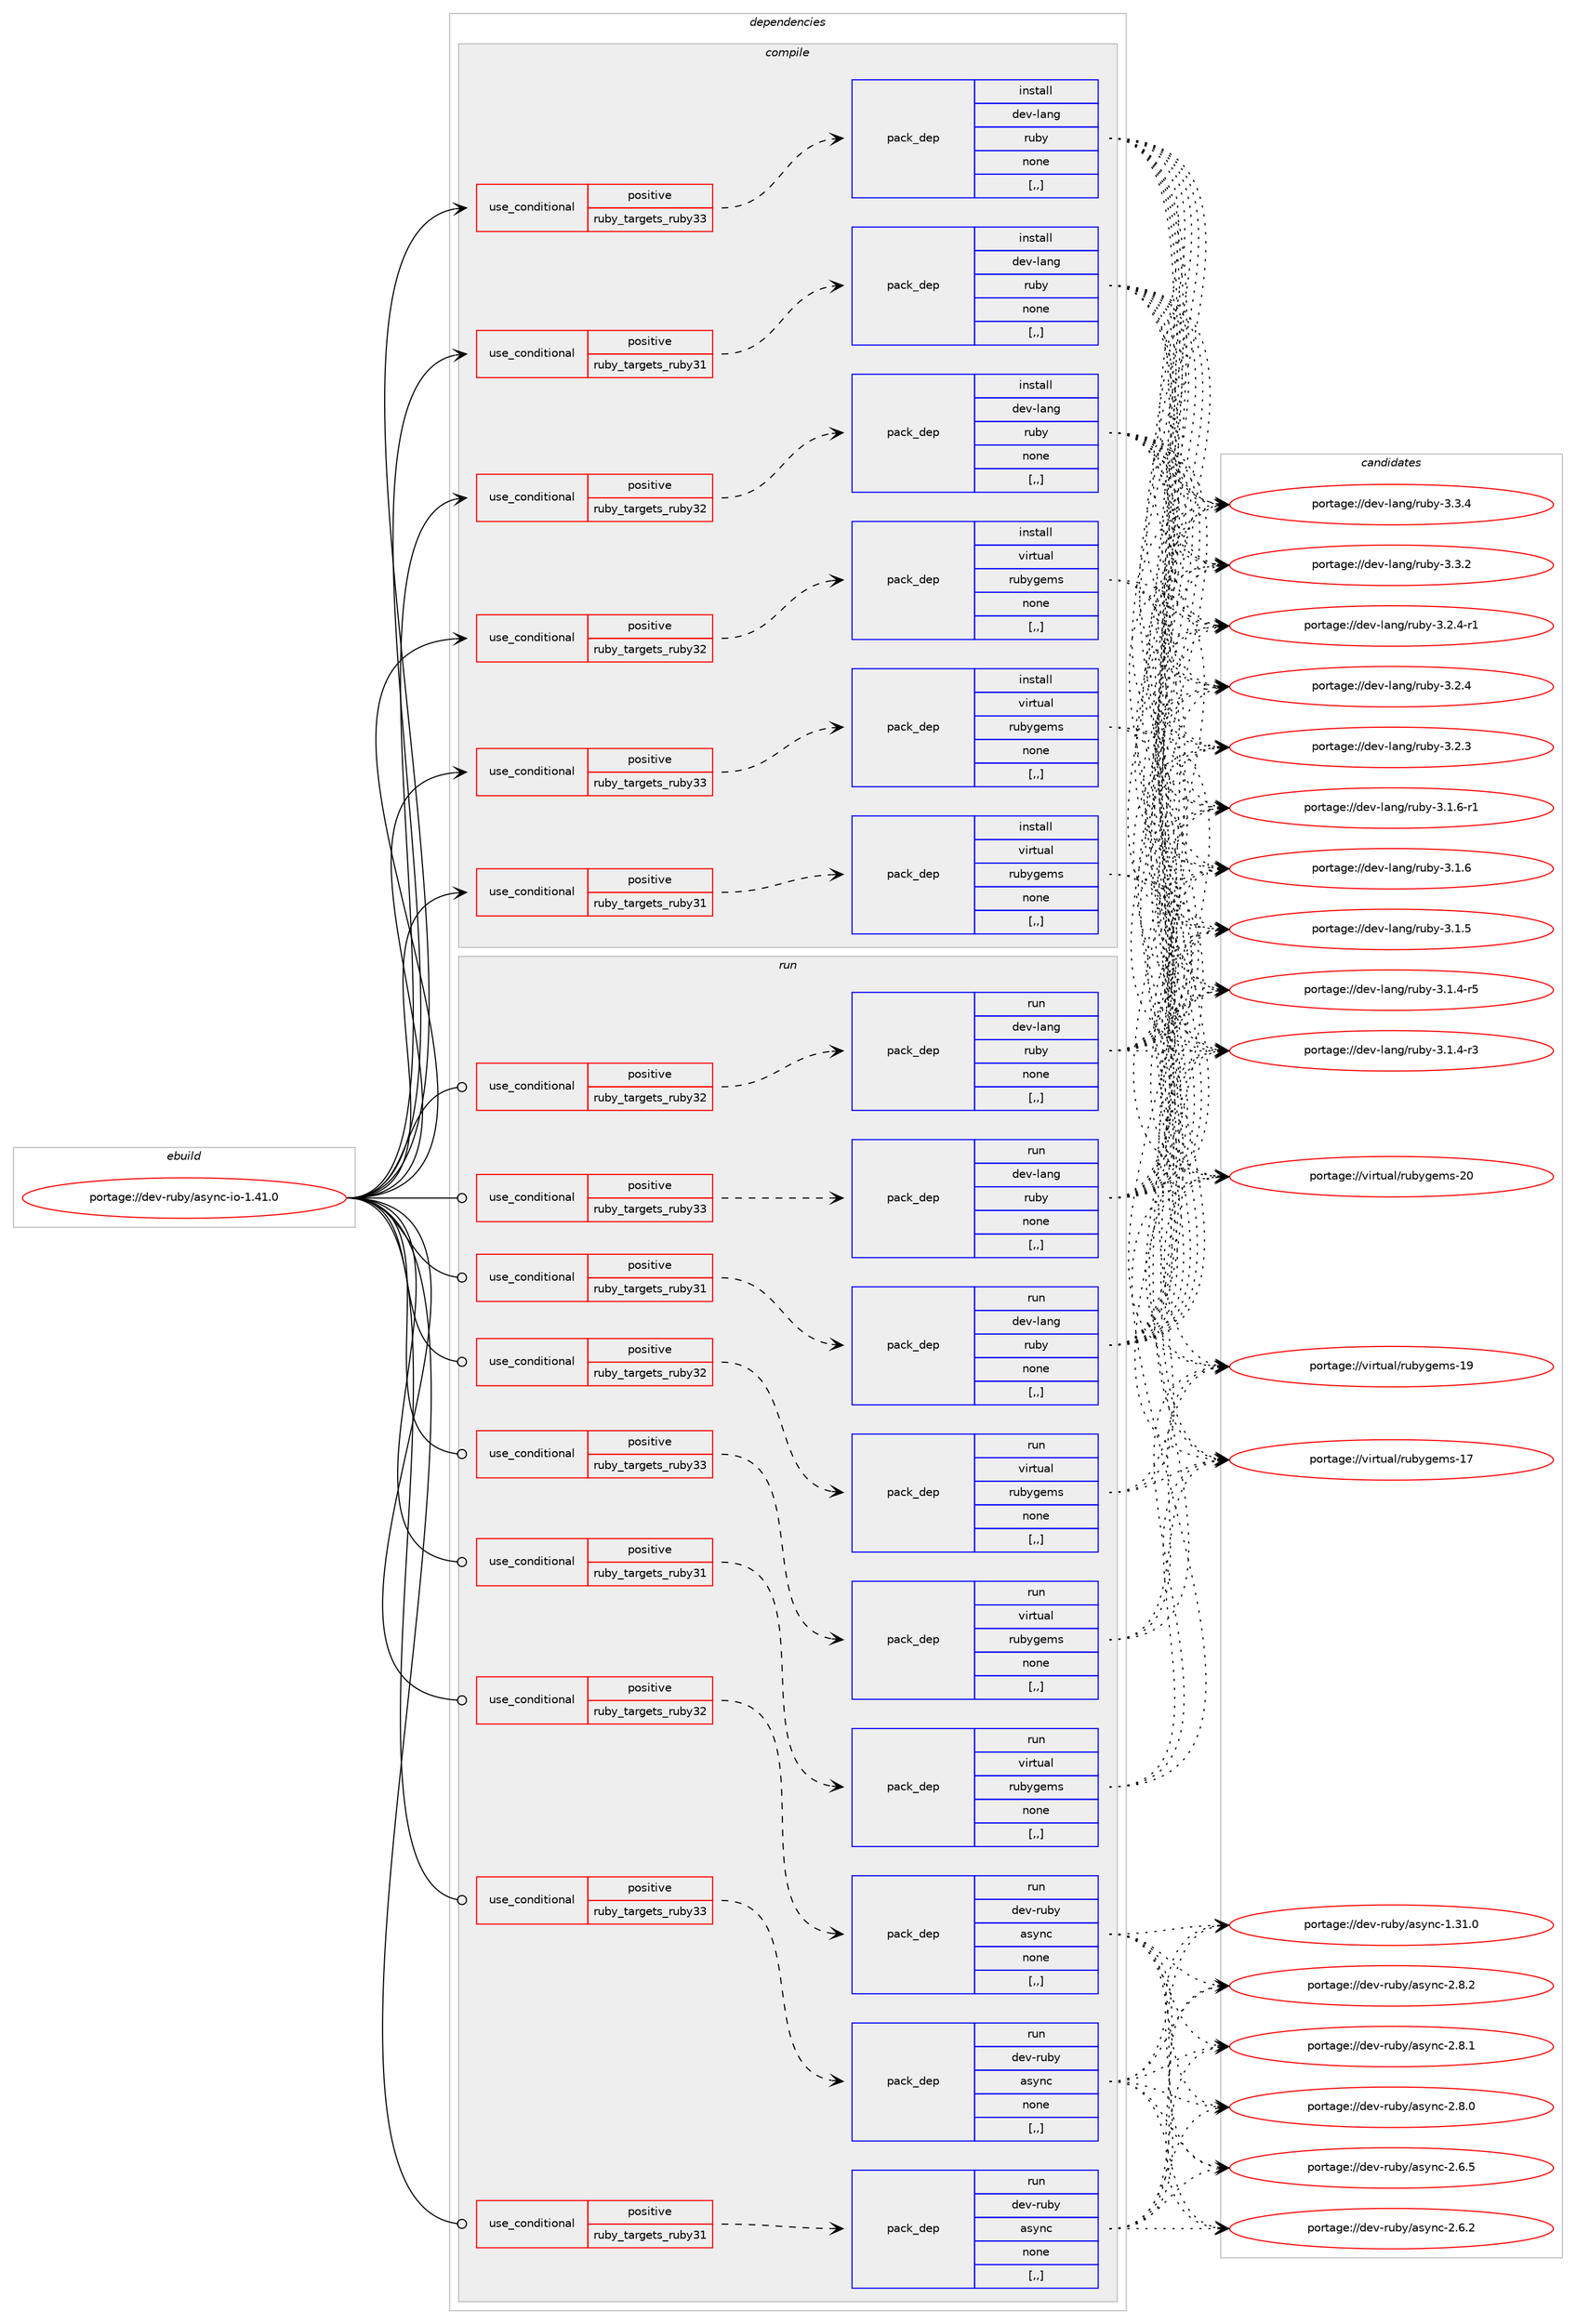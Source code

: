 digraph prolog {

# *************
# Graph options
# *************

newrank=true;
concentrate=true;
compound=true;
graph [rankdir=LR,fontname=Helvetica,fontsize=10,ranksep=1.5];#, ranksep=2.5, nodesep=0.2];
edge  [arrowhead=vee];
node  [fontname=Helvetica,fontsize=10];

# **********
# The ebuild
# **********

subgraph cluster_leftcol {
color=gray;
label=<<i>ebuild</i>>;
id [label="portage://dev-ruby/async-io-1.41.0", color=red, width=4, href="../dev-ruby/async-io-1.41.0.svg"];
}

# ****************
# The dependencies
# ****************

subgraph cluster_midcol {
color=gray;
label=<<i>dependencies</i>>;
subgraph cluster_compile {
fillcolor="#eeeeee";
style=filled;
label=<<i>compile</i>>;
subgraph cond44501 {
dependency176686 [label=<<TABLE BORDER="0" CELLBORDER="1" CELLSPACING="0" CELLPADDING="4"><TR><TD ROWSPAN="3" CELLPADDING="10">use_conditional</TD></TR><TR><TD>positive</TD></TR><TR><TD>ruby_targets_ruby31</TD></TR></TABLE>>, shape=none, color=red];
subgraph pack130894 {
dependency176687 [label=<<TABLE BORDER="0" CELLBORDER="1" CELLSPACING="0" CELLPADDING="4" WIDTH="220"><TR><TD ROWSPAN="6" CELLPADDING="30">pack_dep</TD></TR><TR><TD WIDTH="110">install</TD></TR><TR><TD>dev-lang</TD></TR><TR><TD>ruby</TD></TR><TR><TD>none</TD></TR><TR><TD>[,,]</TD></TR></TABLE>>, shape=none, color=blue];
}
dependency176686:e -> dependency176687:w [weight=20,style="dashed",arrowhead="vee"];
}
id:e -> dependency176686:w [weight=20,style="solid",arrowhead="vee"];
subgraph cond44502 {
dependency176688 [label=<<TABLE BORDER="0" CELLBORDER="1" CELLSPACING="0" CELLPADDING="4"><TR><TD ROWSPAN="3" CELLPADDING="10">use_conditional</TD></TR><TR><TD>positive</TD></TR><TR><TD>ruby_targets_ruby31</TD></TR></TABLE>>, shape=none, color=red];
subgraph pack130895 {
dependency176689 [label=<<TABLE BORDER="0" CELLBORDER="1" CELLSPACING="0" CELLPADDING="4" WIDTH="220"><TR><TD ROWSPAN="6" CELLPADDING="30">pack_dep</TD></TR><TR><TD WIDTH="110">install</TD></TR><TR><TD>virtual</TD></TR><TR><TD>rubygems</TD></TR><TR><TD>none</TD></TR><TR><TD>[,,]</TD></TR></TABLE>>, shape=none, color=blue];
}
dependency176688:e -> dependency176689:w [weight=20,style="dashed",arrowhead="vee"];
}
id:e -> dependency176688:w [weight=20,style="solid",arrowhead="vee"];
subgraph cond44503 {
dependency176690 [label=<<TABLE BORDER="0" CELLBORDER="1" CELLSPACING="0" CELLPADDING="4"><TR><TD ROWSPAN="3" CELLPADDING="10">use_conditional</TD></TR><TR><TD>positive</TD></TR><TR><TD>ruby_targets_ruby32</TD></TR></TABLE>>, shape=none, color=red];
subgraph pack130896 {
dependency176691 [label=<<TABLE BORDER="0" CELLBORDER="1" CELLSPACING="0" CELLPADDING="4" WIDTH="220"><TR><TD ROWSPAN="6" CELLPADDING="30">pack_dep</TD></TR><TR><TD WIDTH="110">install</TD></TR><TR><TD>dev-lang</TD></TR><TR><TD>ruby</TD></TR><TR><TD>none</TD></TR><TR><TD>[,,]</TD></TR></TABLE>>, shape=none, color=blue];
}
dependency176690:e -> dependency176691:w [weight=20,style="dashed",arrowhead="vee"];
}
id:e -> dependency176690:w [weight=20,style="solid",arrowhead="vee"];
subgraph cond44504 {
dependency176692 [label=<<TABLE BORDER="0" CELLBORDER="1" CELLSPACING="0" CELLPADDING="4"><TR><TD ROWSPAN="3" CELLPADDING="10">use_conditional</TD></TR><TR><TD>positive</TD></TR><TR><TD>ruby_targets_ruby32</TD></TR></TABLE>>, shape=none, color=red];
subgraph pack130897 {
dependency176693 [label=<<TABLE BORDER="0" CELLBORDER="1" CELLSPACING="0" CELLPADDING="4" WIDTH="220"><TR><TD ROWSPAN="6" CELLPADDING="30">pack_dep</TD></TR><TR><TD WIDTH="110">install</TD></TR><TR><TD>virtual</TD></TR><TR><TD>rubygems</TD></TR><TR><TD>none</TD></TR><TR><TD>[,,]</TD></TR></TABLE>>, shape=none, color=blue];
}
dependency176692:e -> dependency176693:w [weight=20,style="dashed",arrowhead="vee"];
}
id:e -> dependency176692:w [weight=20,style="solid",arrowhead="vee"];
subgraph cond44505 {
dependency176694 [label=<<TABLE BORDER="0" CELLBORDER="1" CELLSPACING="0" CELLPADDING="4"><TR><TD ROWSPAN="3" CELLPADDING="10">use_conditional</TD></TR><TR><TD>positive</TD></TR><TR><TD>ruby_targets_ruby33</TD></TR></TABLE>>, shape=none, color=red];
subgraph pack130898 {
dependency176695 [label=<<TABLE BORDER="0" CELLBORDER="1" CELLSPACING="0" CELLPADDING="4" WIDTH="220"><TR><TD ROWSPAN="6" CELLPADDING="30">pack_dep</TD></TR><TR><TD WIDTH="110">install</TD></TR><TR><TD>dev-lang</TD></TR><TR><TD>ruby</TD></TR><TR><TD>none</TD></TR><TR><TD>[,,]</TD></TR></TABLE>>, shape=none, color=blue];
}
dependency176694:e -> dependency176695:w [weight=20,style="dashed",arrowhead="vee"];
}
id:e -> dependency176694:w [weight=20,style="solid",arrowhead="vee"];
subgraph cond44506 {
dependency176696 [label=<<TABLE BORDER="0" CELLBORDER="1" CELLSPACING="0" CELLPADDING="4"><TR><TD ROWSPAN="3" CELLPADDING="10">use_conditional</TD></TR><TR><TD>positive</TD></TR><TR><TD>ruby_targets_ruby33</TD></TR></TABLE>>, shape=none, color=red];
subgraph pack130899 {
dependency176697 [label=<<TABLE BORDER="0" CELLBORDER="1" CELLSPACING="0" CELLPADDING="4" WIDTH="220"><TR><TD ROWSPAN="6" CELLPADDING="30">pack_dep</TD></TR><TR><TD WIDTH="110">install</TD></TR><TR><TD>virtual</TD></TR><TR><TD>rubygems</TD></TR><TR><TD>none</TD></TR><TR><TD>[,,]</TD></TR></TABLE>>, shape=none, color=blue];
}
dependency176696:e -> dependency176697:w [weight=20,style="dashed",arrowhead="vee"];
}
id:e -> dependency176696:w [weight=20,style="solid",arrowhead="vee"];
}
subgraph cluster_compileandrun {
fillcolor="#eeeeee";
style=filled;
label=<<i>compile and run</i>>;
}
subgraph cluster_run {
fillcolor="#eeeeee";
style=filled;
label=<<i>run</i>>;
subgraph cond44507 {
dependency176698 [label=<<TABLE BORDER="0" CELLBORDER="1" CELLSPACING="0" CELLPADDING="4"><TR><TD ROWSPAN="3" CELLPADDING="10">use_conditional</TD></TR><TR><TD>positive</TD></TR><TR><TD>ruby_targets_ruby31</TD></TR></TABLE>>, shape=none, color=red];
subgraph pack130900 {
dependency176699 [label=<<TABLE BORDER="0" CELLBORDER="1" CELLSPACING="0" CELLPADDING="4" WIDTH="220"><TR><TD ROWSPAN="6" CELLPADDING="30">pack_dep</TD></TR><TR><TD WIDTH="110">run</TD></TR><TR><TD>dev-lang</TD></TR><TR><TD>ruby</TD></TR><TR><TD>none</TD></TR><TR><TD>[,,]</TD></TR></TABLE>>, shape=none, color=blue];
}
dependency176698:e -> dependency176699:w [weight=20,style="dashed",arrowhead="vee"];
}
id:e -> dependency176698:w [weight=20,style="solid",arrowhead="odot"];
subgraph cond44508 {
dependency176700 [label=<<TABLE BORDER="0" CELLBORDER="1" CELLSPACING="0" CELLPADDING="4"><TR><TD ROWSPAN="3" CELLPADDING="10">use_conditional</TD></TR><TR><TD>positive</TD></TR><TR><TD>ruby_targets_ruby31</TD></TR></TABLE>>, shape=none, color=red];
subgraph pack130901 {
dependency176701 [label=<<TABLE BORDER="0" CELLBORDER="1" CELLSPACING="0" CELLPADDING="4" WIDTH="220"><TR><TD ROWSPAN="6" CELLPADDING="30">pack_dep</TD></TR><TR><TD WIDTH="110">run</TD></TR><TR><TD>dev-ruby</TD></TR><TR><TD>async</TD></TR><TR><TD>none</TD></TR><TR><TD>[,,]</TD></TR></TABLE>>, shape=none, color=blue];
}
dependency176700:e -> dependency176701:w [weight=20,style="dashed",arrowhead="vee"];
}
id:e -> dependency176700:w [weight=20,style="solid",arrowhead="odot"];
subgraph cond44509 {
dependency176702 [label=<<TABLE BORDER="0" CELLBORDER="1" CELLSPACING="0" CELLPADDING="4"><TR><TD ROWSPAN="3" CELLPADDING="10">use_conditional</TD></TR><TR><TD>positive</TD></TR><TR><TD>ruby_targets_ruby31</TD></TR></TABLE>>, shape=none, color=red];
subgraph pack130902 {
dependency176703 [label=<<TABLE BORDER="0" CELLBORDER="1" CELLSPACING="0" CELLPADDING="4" WIDTH="220"><TR><TD ROWSPAN="6" CELLPADDING="30">pack_dep</TD></TR><TR><TD WIDTH="110">run</TD></TR><TR><TD>virtual</TD></TR><TR><TD>rubygems</TD></TR><TR><TD>none</TD></TR><TR><TD>[,,]</TD></TR></TABLE>>, shape=none, color=blue];
}
dependency176702:e -> dependency176703:w [weight=20,style="dashed",arrowhead="vee"];
}
id:e -> dependency176702:w [weight=20,style="solid",arrowhead="odot"];
subgraph cond44510 {
dependency176704 [label=<<TABLE BORDER="0" CELLBORDER="1" CELLSPACING="0" CELLPADDING="4"><TR><TD ROWSPAN="3" CELLPADDING="10">use_conditional</TD></TR><TR><TD>positive</TD></TR><TR><TD>ruby_targets_ruby32</TD></TR></TABLE>>, shape=none, color=red];
subgraph pack130903 {
dependency176705 [label=<<TABLE BORDER="0" CELLBORDER="1" CELLSPACING="0" CELLPADDING="4" WIDTH="220"><TR><TD ROWSPAN="6" CELLPADDING="30">pack_dep</TD></TR><TR><TD WIDTH="110">run</TD></TR><TR><TD>dev-lang</TD></TR><TR><TD>ruby</TD></TR><TR><TD>none</TD></TR><TR><TD>[,,]</TD></TR></TABLE>>, shape=none, color=blue];
}
dependency176704:e -> dependency176705:w [weight=20,style="dashed",arrowhead="vee"];
}
id:e -> dependency176704:w [weight=20,style="solid",arrowhead="odot"];
subgraph cond44511 {
dependency176706 [label=<<TABLE BORDER="0" CELLBORDER="1" CELLSPACING="0" CELLPADDING="4"><TR><TD ROWSPAN="3" CELLPADDING="10">use_conditional</TD></TR><TR><TD>positive</TD></TR><TR><TD>ruby_targets_ruby32</TD></TR></TABLE>>, shape=none, color=red];
subgraph pack130904 {
dependency176707 [label=<<TABLE BORDER="0" CELLBORDER="1" CELLSPACING="0" CELLPADDING="4" WIDTH="220"><TR><TD ROWSPAN="6" CELLPADDING="30">pack_dep</TD></TR><TR><TD WIDTH="110">run</TD></TR><TR><TD>dev-ruby</TD></TR><TR><TD>async</TD></TR><TR><TD>none</TD></TR><TR><TD>[,,]</TD></TR></TABLE>>, shape=none, color=blue];
}
dependency176706:e -> dependency176707:w [weight=20,style="dashed",arrowhead="vee"];
}
id:e -> dependency176706:w [weight=20,style="solid",arrowhead="odot"];
subgraph cond44512 {
dependency176708 [label=<<TABLE BORDER="0" CELLBORDER="1" CELLSPACING="0" CELLPADDING="4"><TR><TD ROWSPAN="3" CELLPADDING="10">use_conditional</TD></TR><TR><TD>positive</TD></TR><TR><TD>ruby_targets_ruby32</TD></TR></TABLE>>, shape=none, color=red];
subgraph pack130905 {
dependency176709 [label=<<TABLE BORDER="0" CELLBORDER="1" CELLSPACING="0" CELLPADDING="4" WIDTH="220"><TR><TD ROWSPAN="6" CELLPADDING="30">pack_dep</TD></TR><TR><TD WIDTH="110">run</TD></TR><TR><TD>virtual</TD></TR><TR><TD>rubygems</TD></TR><TR><TD>none</TD></TR><TR><TD>[,,]</TD></TR></TABLE>>, shape=none, color=blue];
}
dependency176708:e -> dependency176709:w [weight=20,style="dashed",arrowhead="vee"];
}
id:e -> dependency176708:w [weight=20,style="solid",arrowhead="odot"];
subgraph cond44513 {
dependency176710 [label=<<TABLE BORDER="0" CELLBORDER="1" CELLSPACING="0" CELLPADDING="4"><TR><TD ROWSPAN="3" CELLPADDING="10">use_conditional</TD></TR><TR><TD>positive</TD></TR><TR><TD>ruby_targets_ruby33</TD></TR></TABLE>>, shape=none, color=red];
subgraph pack130906 {
dependency176711 [label=<<TABLE BORDER="0" CELLBORDER="1" CELLSPACING="0" CELLPADDING="4" WIDTH="220"><TR><TD ROWSPAN="6" CELLPADDING="30">pack_dep</TD></TR><TR><TD WIDTH="110">run</TD></TR><TR><TD>dev-lang</TD></TR><TR><TD>ruby</TD></TR><TR><TD>none</TD></TR><TR><TD>[,,]</TD></TR></TABLE>>, shape=none, color=blue];
}
dependency176710:e -> dependency176711:w [weight=20,style="dashed",arrowhead="vee"];
}
id:e -> dependency176710:w [weight=20,style="solid",arrowhead="odot"];
subgraph cond44514 {
dependency176712 [label=<<TABLE BORDER="0" CELLBORDER="1" CELLSPACING="0" CELLPADDING="4"><TR><TD ROWSPAN="3" CELLPADDING="10">use_conditional</TD></TR><TR><TD>positive</TD></TR><TR><TD>ruby_targets_ruby33</TD></TR></TABLE>>, shape=none, color=red];
subgraph pack130907 {
dependency176713 [label=<<TABLE BORDER="0" CELLBORDER="1" CELLSPACING="0" CELLPADDING="4" WIDTH="220"><TR><TD ROWSPAN="6" CELLPADDING="30">pack_dep</TD></TR><TR><TD WIDTH="110">run</TD></TR><TR><TD>dev-ruby</TD></TR><TR><TD>async</TD></TR><TR><TD>none</TD></TR><TR><TD>[,,]</TD></TR></TABLE>>, shape=none, color=blue];
}
dependency176712:e -> dependency176713:w [weight=20,style="dashed",arrowhead="vee"];
}
id:e -> dependency176712:w [weight=20,style="solid",arrowhead="odot"];
subgraph cond44515 {
dependency176714 [label=<<TABLE BORDER="0" CELLBORDER="1" CELLSPACING="0" CELLPADDING="4"><TR><TD ROWSPAN="3" CELLPADDING="10">use_conditional</TD></TR><TR><TD>positive</TD></TR><TR><TD>ruby_targets_ruby33</TD></TR></TABLE>>, shape=none, color=red];
subgraph pack130908 {
dependency176715 [label=<<TABLE BORDER="0" CELLBORDER="1" CELLSPACING="0" CELLPADDING="4" WIDTH="220"><TR><TD ROWSPAN="6" CELLPADDING="30">pack_dep</TD></TR><TR><TD WIDTH="110">run</TD></TR><TR><TD>virtual</TD></TR><TR><TD>rubygems</TD></TR><TR><TD>none</TD></TR><TR><TD>[,,]</TD></TR></TABLE>>, shape=none, color=blue];
}
dependency176714:e -> dependency176715:w [weight=20,style="dashed",arrowhead="vee"];
}
id:e -> dependency176714:w [weight=20,style="solid",arrowhead="odot"];
}
}

# **************
# The candidates
# **************

subgraph cluster_choices {
rank=same;
color=gray;
label=<<i>candidates</i>>;

subgraph choice130894 {
color=black;
nodesep=1;
choice10010111845108971101034711411798121455146514652 [label="portage://dev-lang/ruby-3.3.4", color=red, width=4,href="../dev-lang/ruby-3.3.4.svg"];
choice10010111845108971101034711411798121455146514650 [label="portage://dev-lang/ruby-3.3.2", color=red, width=4,href="../dev-lang/ruby-3.3.2.svg"];
choice100101118451089711010347114117981214551465046524511449 [label="portage://dev-lang/ruby-3.2.4-r1", color=red, width=4,href="../dev-lang/ruby-3.2.4-r1.svg"];
choice10010111845108971101034711411798121455146504652 [label="portage://dev-lang/ruby-3.2.4", color=red, width=4,href="../dev-lang/ruby-3.2.4.svg"];
choice10010111845108971101034711411798121455146504651 [label="portage://dev-lang/ruby-3.2.3", color=red, width=4,href="../dev-lang/ruby-3.2.3.svg"];
choice100101118451089711010347114117981214551464946544511449 [label="portage://dev-lang/ruby-3.1.6-r1", color=red, width=4,href="../dev-lang/ruby-3.1.6-r1.svg"];
choice10010111845108971101034711411798121455146494654 [label="portage://dev-lang/ruby-3.1.6", color=red, width=4,href="../dev-lang/ruby-3.1.6.svg"];
choice10010111845108971101034711411798121455146494653 [label="portage://dev-lang/ruby-3.1.5", color=red, width=4,href="../dev-lang/ruby-3.1.5.svg"];
choice100101118451089711010347114117981214551464946524511453 [label="portage://dev-lang/ruby-3.1.4-r5", color=red, width=4,href="../dev-lang/ruby-3.1.4-r5.svg"];
choice100101118451089711010347114117981214551464946524511451 [label="portage://dev-lang/ruby-3.1.4-r3", color=red, width=4,href="../dev-lang/ruby-3.1.4-r3.svg"];
dependency176687:e -> choice10010111845108971101034711411798121455146514652:w [style=dotted,weight="100"];
dependency176687:e -> choice10010111845108971101034711411798121455146514650:w [style=dotted,weight="100"];
dependency176687:e -> choice100101118451089711010347114117981214551465046524511449:w [style=dotted,weight="100"];
dependency176687:e -> choice10010111845108971101034711411798121455146504652:w [style=dotted,weight="100"];
dependency176687:e -> choice10010111845108971101034711411798121455146504651:w [style=dotted,weight="100"];
dependency176687:e -> choice100101118451089711010347114117981214551464946544511449:w [style=dotted,weight="100"];
dependency176687:e -> choice10010111845108971101034711411798121455146494654:w [style=dotted,weight="100"];
dependency176687:e -> choice10010111845108971101034711411798121455146494653:w [style=dotted,weight="100"];
dependency176687:e -> choice100101118451089711010347114117981214551464946524511453:w [style=dotted,weight="100"];
dependency176687:e -> choice100101118451089711010347114117981214551464946524511451:w [style=dotted,weight="100"];
}
subgraph choice130895 {
color=black;
nodesep=1;
choice118105114116117971084711411798121103101109115455048 [label="portage://virtual/rubygems-20", color=red, width=4,href="../virtual/rubygems-20.svg"];
choice118105114116117971084711411798121103101109115454957 [label="portage://virtual/rubygems-19", color=red, width=4,href="../virtual/rubygems-19.svg"];
choice118105114116117971084711411798121103101109115454955 [label="portage://virtual/rubygems-17", color=red, width=4,href="../virtual/rubygems-17.svg"];
dependency176689:e -> choice118105114116117971084711411798121103101109115455048:w [style=dotted,weight="100"];
dependency176689:e -> choice118105114116117971084711411798121103101109115454957:w [style=dotted,weight="100"];
dependency176689:e -> choice118105114116117971084711411798121103101109115454955:w [style=dotted,weight="100"];
}
subgraph choice130896 {
color=black;
nodesep=1;
choice10010111845108971101034711411798121455146514652 [label="portage://dev-lang/ruby-3.3.4", color=red, width=4,href="../dev-lang/ruby-3.3.4.svg"];
choice10010111845108971101034711411798121455146514650 [label="portage://dev-lang/ruby-3.3.2", color=red, width=4,href="../dev-lang/ruby-3.3.2.svg"];
choice100101118451089711010347114117981214551465046524511449 [label="portage://dev-lang/ruby-3.2.4-r1", color=red, width=4,href="../dev-lang/ruby-3.2.4-r1.svg"];
choice10010111845108971101034711411798121455146504652 [label="portage://dev-lang/ruby-3.2.4", color=red, width=4,href="../dev-lang/ruby-3.2.4.svg"];
choice10010111845108971101034711411798121455146504651 [label="portage://dev-lang/ruby-3.2.3", color=red, width=4,href="../dev-lang/ruby-3.2.3.svg"];
choice100101118451089711010347114117981214551464946544511449 [label="portage://dev-lang/ruby-3.1.6-r1", color=red, width=4,href="../dev-lang/ruby-3.1.6-r1.svg"];
choice10010111845108971101034711411798121455146494654 [label="portage://dev-lang/ruby-3.1.6", color=red, width=4,href="../dev-lang/ruby-3.1.6.svg"];
choice10010111845108971101034711411798121455146494653 [label="portage://dev-lang/ruby-3.1.5", color=red, width=4,href="../dev-lang/ruby-3.1.5.svg"];
choice100101118451089711010347114117981214551464946524511453 [label="portage://dev-lang/ruby-3.1.4-r5", color=red, width=4,href="../dev-lang/ruby-3.1.4-r5.svg"];
choice100101118451089711010347114117981214551464946524511451 [label="portage://dev-lang/ruby-3.1.4-r3", color=red, width=4,href="../dev-lang/ruby-3.1.4-r3.svg"];
dependency176691:e -> choice10010111845108971101034711411798121455146514652:w [style=dotted,weight="100"];
dependency176691:e -> choice10010111845108971101034711411798121455146514650:w [style=dotted,weight="100"];
dependency176691:e -> choice100101118451089711010347114117981214551465046524511449:w [style=dotted,weight="100"];
dependency176691:e -> choice10010111845108971101034711411798121455146504652:w [style=dotted,weight="100"];
dependency176691:e -> choice10010111845108971101034711411798121455146504651:w [style=dotted,weight="100"];
dependency176691:e -> choice100101118451089711010347114117981214551464946544511449:w [style=dotted,weight="100"];
dependency176691:e -> choice10010111845108971101034711411798121455146494654:w [style=dotted,weight="100"];
dependency176691:e -> choice10010111845108971101034711411798121455146494653:w [style=dotted,weight="100"];
dependency176691:e -> choice100101118451089711010347114117981214551464946524511453:w [style=dotted,weight="100"];
dependency176691:e -> choice100101118451089711010347114117981214551464946524511451:w [style=dotted,weight="100"];
}
subgraph choice130897 {
color=black;
nodesep=1;
choice118105114116117971084711411798121103101109115455048 [label="portage://virtual/rubygems-20", color=red, width=4,href="../virtual/rubygems-20.svg"];
choice118105114116117971084711411798121103101109115454957 [label="portage://virtual/rubygems-19", color=red, width=4,href="../virtual/rubygems-19.svg"];
choice118105114116117971084711411798121103101109115454955 [label="portage://virtual/rubygems-17", color=red, width=4,href="../virtual/rubygems-17.svg"];
dependency176693:e -> choice118105114116117971084711411798121103101109115455048:w [style=dotted,weight="100"];
dependency176693:e -> choice118105114116117971084711411798121103101109115454957:w [style=dotted,weight="100"];
dependency176693:e -> choice118105114116117971084711411798121103101109115454955:w [style=dotted,weight="100"];
}
subgraph choice130898 {
color=black;
nodesep=1;
choice10010111845108971101034711411798121455146514652 [label="portage://dev-lang/ruby-3.3.4", color=red, width=4,href="../dev-lang/ruby-3.3.4.svg"];
choice10010111845108971101034711411798121455146514650 [label="portage://dev-lang/ruby-3.3.2", color=red, width=4,href="../dev-lang/ruby-3.3.2.svg"];
choice100101118451089711010347114117981214551465046524511449 [label="portage://dev-lang/ruby-3.2.4-r1", color=red, width=4,href="../dev-lang/ruby-3.2.4-r1.svg"];
choice10010111845108971101034711411798121455146504652 [label="portage://dev-lang/ruby-3.2.4", color=red, width=4,href="../dev-lang/ruby-3.2.4.svg"];
choice10010111845108971101034711411798121455146504651 [label="portage://dev-lang/ruby-3.2.3", color=red, width=4,href="../dev-lang/ruby-3.2.3.svg"];
choice100101118451089711010347114117981214551464946544511449 [label="portage://dev-lang/ruby-3.1.6-r1", color=red, width=4,href="../dev-lang/ruby-3.1.6-r1.svg"];
choice10010111845108971101034711411798121455146494654 [label="portage://dev-lang/ruby-3.1.6", color=red, width=4,href="../dev-lang/ruby-3.1.6.svg"];
choice10010111845108971101034711411798121455146494653 [label="portage://dev-lang/ruby-3.1.5", color=red, width=4,href="../dev-lang/ruby-3.1.5.svg"];
choice100101118451089711010347114117981214551464946524511453 [label="portage://dev-lang/ruby-3.1.4-r5", color=red, width=4,href="../dev-lang/ruby-3.1.4-r5.svg"];
choice100101118451089711010347114117981214551464946524511451 [label="portage://dev-lang/ruby-3.1.4-r3", color=red, width=4,href="../dev-lang/ruby-3.1.4-r3.svg"];
dependency176695:e -> choice10010111845108971101034711411798121455146514652:w [style=dotted,weight="100"];
dependency176695:e -> choice10010111845108971101034711411798121455146514650:w [style=dotted,weight="100"];
dependency176695:e -> choice100101118451089711010347114117981214551465046524511449:w [style=dotted,weight="100"];
dependency176695:e -> choice10010111845108971101034711411798121455146504652:w [style=dotted,weight="100"];
dependency176695:e -> choice10010111845108971101034711411798121455146504651:w [style=dotted,weight="100"];
dependency176695:e -> choice100101118451089711010347114117981214551464946544511449:w [style=dotted,weight="100"];
dependency176695:e -> choice10010111845108971101034711411798121455146494654:w [style=dotted,weight="100"];
dependency176695:e -> choice10010111845108971101034711411798121455146494653:w [style=dotted,weight="100"];
dependency176695:e -> choice100101118451089711010347114117981214551464946524511453:w [style=dotted,weight="100"];
dependency176695:e -> choice100101118451089711010347114117981214551464946524511451:w [style=dotted,weight="100"];
}
subgraph choice130899 {
color=black;
nodesep=1;
choice118105114116117971084711411798121103101109115455048 [label="portage://virtual/rubygems-20", color=red, width=4,href="../virtual/rubygems-20.svg"];
choice118105114116117971084711411798121103101109115454957 [label="portage://virtual/rubygems-19", color=red, width=4,href="../virtual/rubygems-19.svg"];
choice118105114116117971084711411798121103101109115454955 [label="portage://virtual/rubygems-17", color=red, width=4,href="../virtual/rubygems-17.svg"];
dependency176697:e -> choice118105114116117971084711411798121103101109115455048:w [style=dotted,weight="100"];
dependency176697:e -> choice118105114116117971084711411798121103101109115454957:w [style=dotted,weight="100"];
dependency176697:e -> choice118105114116117971084711411798121103101109115454955:w [style=dotted,weight="100"];
}
subgraph choice130900 {
color=black;
nodesep=1;
choice10010111845108971101034711411798121455146514652 [label="portage://dev-lang/ruby-3.3.4", color=red, width=4,href="../dev-lang/ruby-3.3.4.svg"];
choice10010111845108971101034711411798121455146514650 [label="portage://dev-lang/ruby-3.3.2", color=red, width=4,href="../dev-lang/ruby-3.3.2.svg"];
choice100101118451089711010347114117981214551465046524511449 [label="portage://dev-lang/ruby-3.2.4-r1", color=red, width=4,href="../dev-lang/ruby-3.2.4-r1.svg"];
choice10010111845108971101034711411798121455146504652 [label="portage://dev-lang/ruby-3.2.4", color=red, width=4,href="../dev-lang/ruby-3.2.4.svg"];
choice10010111845108971101034711411798121455146504651 [label="portage://dev-lang/ruby-3.2.3", color=red, width=4,href="../dev-lang/ruby-3.2.3.svg"];
choice100101118451089711010347114117981214551464946544511449 [label="portage://dev-lang/ruby-3.1.6-r1", color=red, width=4,href="../dev-lang/ruby-3.1.6-r1.svg"];
choice10010111845108971101034711411798121455146494654 [label="portage://dev-lang/ruby-3.1.6", color=red, width=4,href="../dev-lang/ruby-3.1.6.svg"];
choice10010111845108971101034711411798121455146494653 [label="portage://dev-lang/ruby-3.1.5", color=red, width=4,href="../dev-lang/ruby-3.1.5.svg"];
choice100101118451089711010347114117981214551464946524511453 [label="portage://dev-lang/ruby-3.1.4-r5", color=red, width=4,href="../dev-lang/ruby-3.1.4-r5.svg"];
choice100101118451089711010347114117981214551464946524511451 [label="portage://dev-lang/ruby-3.1.4-r3", color=red, width=4,href="../dev-lang/ruby-3.1.4-r3.svg"];
dependency176699:e -> choice10010111845108971101034711411798121455146514652:w [style=dotted,weight="100"];
dependency176699:e -> choice10010111845108971101034711411798121455146514650:w [style=dotted,weight="100"];
dependency176699:e -> choice100101118451089711010347114117981214551465046524511449:w [style=dotted,weight="100"];
dependency176699:e -> choice10010111845108971101034711411798121455146504652:w [style=dotted,weight="100"];
dependency176699:e -> choice10010111845108971101034711411798121455146504651:w [style=dotted,weight="100"];
dependency176699:e -> choice100101118451089711010347114117981214551464946544511449:w [style=dotted,weight="100"];
dependency176699:e -> choice10010111845108971101034711411798121455146494654:w [style=dotted,weight="100"];
dependency176699:e -> choice10010111845108971101034711411798121455146494653:w [style=dotted,weight="100"];
dependency176699:e -> choice100101118451089711010347114117981214551464946524511453:w [style=dotted,weight="100"];
dependency176699:e -> choice100101118451089711010347114117981214551464946524511451:w [style=dotted,weight="100"];
}
subgraph choice130901 {
color=black;
nodesep=1;
choice1001011184511411798121479711512111099455046564650 [label="portage://dev-ruby/async-2.8.2", color=red, width=4,href="../dev-ruby/async-2.8.2.svg"];
choice1001011184511411798121479711512111099455046564649 [label="portage://dev-ruby/async-2.8.1", color=red, width=4,href="../dev-ruby/async-2.8.1.svg"];
choice1001011184511411798121479711512111099455046564648 [label="portage://dev-ruby/async-2.8.0", color=red, width=4,href="../dev-ruby/async-2.8.0.svg"];
choice1001011184511411798121479711512111099455046544653 [label="portage://dev-ruby/async-2.6.5", color=red, width=4,href="../dev-ruby/async-2.6.5.svg"];
choice1001011184511411798121479711512111099455046544650 [label="portage://dev-ruby/async-2.6.2", color=red, width=4,href="../dev-ruby/async-2.6.2.svg"];
choice100101118451141179812147971151211109945494651494648 [label="portage://dev-ruby/async-1.31.0", color=red, width=4,href="../dev-ruby/async-1.31.0.svg"];
dependency176701:e -> choice1001011184511411798121479711512111099455046564650:w [style=dotted,weight="100"];
dependency176701:e -> choice1001011184511411798121479711512111099455046564649:w [style=dotted,weight="100"];
dependency176701:e -> choice1001011184511411798121479711512111099455046564648:w [style=dotted,weight="100"];
dependency176701:e -> choice1001011184511411798121479711512111099455046544653:w [style=dotted,weight="100"];
dependency176701:e -> choice1001011184511411798121479711512111099455046544650:w [style=dotted,weight="100"];
dependency176701:e -> choice100101118451141179812147971151211109945494651494648:w [style=dotted,weight="100"];
}
subgraph choice130902 {
color=black;
nodesep=1;
choice118105114116117971084711411798121103101109115455048 [label="portage://virtual/rubygems-20", color=red, width=4,href="../virtual/rubygems-20.svg"];
choice118105114116117971084711411798121103101109115454957 [label="portage://virtual/rubygems-19", color=red, width=4,href="../virtual/rubygems-19.svg"];
choice118105114116117971084711411798121103101109115454955 [label="portage://virtual/rubygems-17", color=red, width=4,href="../virtual/rubygems-17.svg"];
dependency176703:e -> choice118105114116117971084711411798121103101109115455048:w [style=dotted,weight="100"];
dependency176703:e -> choice118105114116117971084711411798121103101109115454957:w [style=dotted,weight="100"];
dependency176703:e -> choice118105114116117971084711411798121103101109115454955:w [style=dotted,weight="100"];
}
subgraph choice130903 {
color=black;
nodesep=1;
choice10010111845108971101034711411798121455146514652 [label="portage://dev-lang/ruby-3.3.4", color=red, width=4,href="../dev-lang/ruby-3.3.4.svg"];
choice10010111845108971101034711411798121455146514650 [label="portage://dev-lang/ruby-3.3.2", color=red, width=4,href="../dev-lang/ruby-3.3.2.svg"];
choice100101118451089711010347114117981214551465046524511449 [label="portage://dev-lang/ruby-3.2.4-r1", color=red, width=4,href="../dev-lang/ruby-3.2.4-r1.svg"];
choice10010111845108971101034711411798121455146504652 [label="portage://dev-lang/ruby-3.2.4", color=red, width=4,href="../dev-lang/ruby-3.2.4.svg"];
choice10010111845108971101034711411798121455146504651 [label="portage://dev-lang/ruby-3.2.3", color=red, width=4,href="../dev-lang/ruby-3.2.3.svg"];
choice100101118451089711010347114117981214551464946544511449 [label="portage://dev-lang/ruby-3.1.6-r1", color=red, width=4,href="../dev-lang/ruby-3.1.6-r1.svg"];
choice10010111845108971101034711411798121455146494654 [label="portage://dev-lang/ruby-3.1.6", color=red, width=4,href="../dev-lang/ruby-3.1.6.svg"];
choice10010111845108971101034711411798121455146494653 [label="portage://dev-lang/ruby-3.1.5", color=red, width=4,href="../dev-lang/ruby-3.1.5.svg"];
choice100101118451089711010347114117981214551464946524511453 [label="portage://dev-lang/ruby-3.1.4-r5", color=red, width=4,href="../dev-lang/ruby-3.1.4-r5.svg"];
choice100101118451089711010347114117981214551464946524511451 [label="portage://dev-lang/ruby-3.1.4-r3", color=red, width=4,href="../dev-lang/ruby-3.1.4-r3.svg"];
dependency176705:e -> choice10010111845108971101034711411798121455146514652:w [style=dotted,weight="100"];
dependency176705:e -> choice10010111845108971101034711411798121455146514650:w [style=dotted,weight="100"];
dependency176705:e -> choice100101118451089711010347114117981214551465046524511449:w [style=dotted,weight="100"];
dependency176705:e -> choice10010111845108971101034711411798121455146504652:w [style=dotted,weight="100"];
dependency176705:e -> choice10010111845108971101034711411798121455146504651:w [style=dotted,weight="100"];
dependency176705:e -> choice100101118451089711010347114117981214551464946544511449:w [style=dotted,weight="100"];
dependency176705:e -> choice10010111845108971101034711411798121455146494654:w [style=dotted,weight="100"];
dependency176705:e -> choice10010111845108971101034711411798121455146494653:w [style=dotted,weight="100"];
dependency176705:e -> choice100101118451089711010347114117981214551464946524511453:w [style=dotted,weight="100"];
dependency176705:e -> choice100101118451089711010347114117981214551464946524511451:w [style=dotted,weight="100"];
}
subgraph choice130904 {
color=black;
nodesep=1;
choice1001011184511411798121479711512111099455046564650 [label="portage://dev-ruby/async-2.8.2", color=red, width=4,href="../dev-ruby/async-2.8.2.svg"];
choice1001011184511411798121479711512111099455046564649 [label="portage://dev-ruby/async-2.8.1", color=red, width=4,href="../dev-ruby/async-2.8.1.svg"];
choice1001011184511411798121479711512111099455046564648 [label="portage://dev-ruby/async-2.8.0", color=red, width=4,href="../dev-ruby/async-2.8.0.svg"];
choice1001011184511411798121479711512111099455046544653 [label="portage://dev-ruby/async-2.6.5", color=red, width=4,href="../dev-ruby/async-2.6.5.svg"];
choice1001011184511411798121479711512111099455046544650 [label="portage://dev-ruby/async-2.6.2", color=red, width=4,href="../dev-ruby/async-2.6.2.svg"];
choice100101118451141179812147971151211109945494651494648 [label="portage://dev-ruby/async-1.31.0", color=red, width=4,href="../dev-ruby/async-1.31.0.svg"];
dependency176707:e -> choice1001011184511411798121479711512111099455046564650:w [style=dotted,weight="100"];
dependency176707:e -> choice1001011184511411798121479711512111099455046564649:w [style=dotted,weight="100"];
dependency176707:e -> choice1001011184511411798121479711512111099455046564648:w [style=dotted,weight="100"];
dependency176707:e -> choice1001011184511411798121479711512111099455046544653:w [style=dotted,weight="100"];
dependency176707:e -> choice1001011184511411798121479711512111099455046544650:w [style=dotted,weight="100"];
dependency176707:e -> choice100101118451141179812147971151211109945494651494648:w [style=dotted,weight="100"];
}
subgraph choice130905 {
color=black;
nodesep=1;
choice118105114116117971084711411798121103101109115455048 [label="portage://virtual/rubygems-20", color=red, width=4,href="../virtual/rubygems-20.svg"];
choice118105114116117971084711411798121103101109115454957 [label="portage://virtual/rubygems-19", color=red, width=4,href="../virtual/rubygems-19.svg"];
choice118105114116117971084711411798121103101109115454955 [label="portage://virtual/rubygems-17", color=red, width=4,href="../virtual/rubygems-17.svg"];
dependency176709:e -> choice118105114116117971084711411798121103101109115455048:w [style=dotted,weight="100"];
dependency176709:e -> choice118105114116117971084711411798121103101109115454957:w [style=dotted,weight="100"];
dependency176709:e -> choice118105114116117971084711411798121103101109115454955:w [style=dotted,weight="100"];
}
subgraph choice130906 {
color=black;
nodesep=1;
choice10010111845108971101034711411798121455146514652 [label="portage://dev-lang/ruby-3.3.4", color=red, width=4,href="../dev-lang/ruby-3.3.4.svg"];
choice10010111845108971101034711411798121455146514650 [label="portage://dev-lang/ruby-3.3.2", color=red, width=4,href="../dev-lang/ruby-3.3.2.svg"];
choice100101118451089711010347114117981214551465046524511449 [label="portage://dev-lang/ruby-3.2.4-r1", color=red, width=4,href="../dev-lang/ruby-3.2.4-r1.svg"];
choice10010111845108971101034711411798121455146504652 [label="portage://dev-lang/ruby-3.2.4", color=red, width=4,href="../dev-lang/ruby-3.2.4.svg"];
choice10010111845108971101034711411798121455146504651 [label="portage://dev-lang/ruby-3.2.3", color=red, width=4,href="../dev-lang/ruby-3.2.3.svg"];
choice100101118451089711010347114117981214551464946544511449 [label="portage://dev-lang/ruby-3.1.6-r1", color=red, width=4,href="../dev-lang/ruby-3.1.6-r1.svg"];
choice10010111845108971101034711411798121455146494654 [label="portage://dev-lang/ruby-3.1.6", color=red, width=4,href="../dev-lang/ruby-3.1.6.svg"];
choice10010111845108971101034711411798121455146494653 [label="portage://dev-lang/ruby-3.1.5", color=red, width=4,href="../dev-lang/ruby-3.1.5.svg"];
choice100101118451089711010347114117981214551464946524511453 [label="portage://dev-lang/ruby-3.1.4-r5", color=red, width=4,href="../dev-lang/ruby-3.1.4-r5.svg"];
choice100101118451089711010347114117981214551464946524511451 [label="portage://dev-lang/ruby-3.1.4-r3", color=red, width=4,href="../dev-lang/ruby-3.1.4-r3.svg"];
dependency176711:e -> choice10010111845108971101034711411798121455146514652:w [style=dotted,weight="100"];
dependency176711:e -> choice10010111845108971101034711411798121455146514650:w [style=dotted,weight="100"];
dependency176711:e -> choice100101118451089711010347114117981214551465046524511449:w [style=dotted,weight="100"];
dependency176711:e -> choice10010111845108971101034711411798121455146504652:w [style=dotted,weight="100"];
dependency176711:e -> choice10010111845108971101034711411798121455146504651:w [style=dotted,weight="100"];
dependency176711:e -> choice100101118451089711010347114117981214551464946544511449:w [style=dotted,weight="100"];
dependency176711:e -> choice10010111845108971101034711411798121455146494654:w [style=dotted,weight="100"];
dependency176711:e -> choice10010111845108971101034711411798121455146494653:w [style=dotted,weight="100"];
dependency176711:e -> choice100101118451089711010347114117981214551464946524511453:w [style=dotted,weight="100"];
dependency176711:e -> choice100101118451089711010347114117981214551464946524511451:w [style=dotted,weight="100"];
}
subgraph choice130907 {
color=black;
nodesep=1;
choice1001011184511411798121479711512111099455046564650 [label="portage://dev-ruby/async-2.8.2", color=red, width=4,href="../dev-ruby/async-2.8.2.svg"];
choice1001011184511411798121479711512111099455046564649 [label="portage://dev-ruby/async-2.8.1", color=red, width=4,href="../dev-ruby/async-2.8.1.svg"];
choice1001011184511411798121479711512111099455046564648 [label="portage://dev-ruby/async-2.8.0", color=red, width=4,href="../dev-ruby/async-2.8.0.svg"];
choice1001011184511411798121479711512111099455046544653 [label="portage://dev-ruby/async-2.6.5", color=red, width=4,href="../dev-ruby/async-2.6.5.svg"];
choice1001011184511411798121479711512111099455046544650 [label="portage://dev-ruby/async-2.6.2", color=red, width=4,href="../dev-ruby/async-2.6.2.svg"];
choice100101118451141179812147971151211109945494651494648 [label="portage://dev-ruby/async-1.31.0", color=red, width=4,href="../dev-ruby/async-1.31.0.svg"];
dependency176713:e -> choice1001011184511411798121479711512111099455046564650:w [style=dotted,weight="100"];
dependency176713:e -> choice1001011184511411798121479711512111099455046564649:w [style=dotted,weight="100"];
dependency176713:e -> choice1001011184511411798121479711512111099455046564648:w [style=dotted,weight="100"];
dependency176713:e -> choice1001011184511411798121479711512111099455046544653:w [style=dotted,weight="100"];
dependency176713:e -> choice1001011184511411798121479711512111099455046544650:w [style=dotted,weight="100"];
dependency176713:e -> choice100101118451141179812147971151211109945494651494648:w [style=dotted,weight="100"];
}
subgraph choice130908 {
color=black;
nodesep=1;
choice118105114116117971084711411798121103101109115455048 [label="portage://virtual/rubygems-20", color=red, width=4,href="../virtual/rubygems-20.svg"];
choice118105114116117971084711411798121103101109115454957 [label="portage://virtual/rubygems-19", color=red, width=4,href="../virtual/rubygems-19.svg"];
choice118105114116117971084711411798121103101109115454955 [label="portage://virtual/rubygems-17", color=red, width=4,href="../virtual/rubygems-17.svg"];
dependency176715:e -> choice118105114116117971084711411798121103101109115455048:w [style=dotted,weight="100"];
dependency176715:e -> choice118105114116117971084711411798121103101109115454957:w [style=dotted,weight="100"];
dependency176715:e -> choice118105114116117971084711411798121103101109115454955:w [style=dotted,weight="100"];
}
}

}
